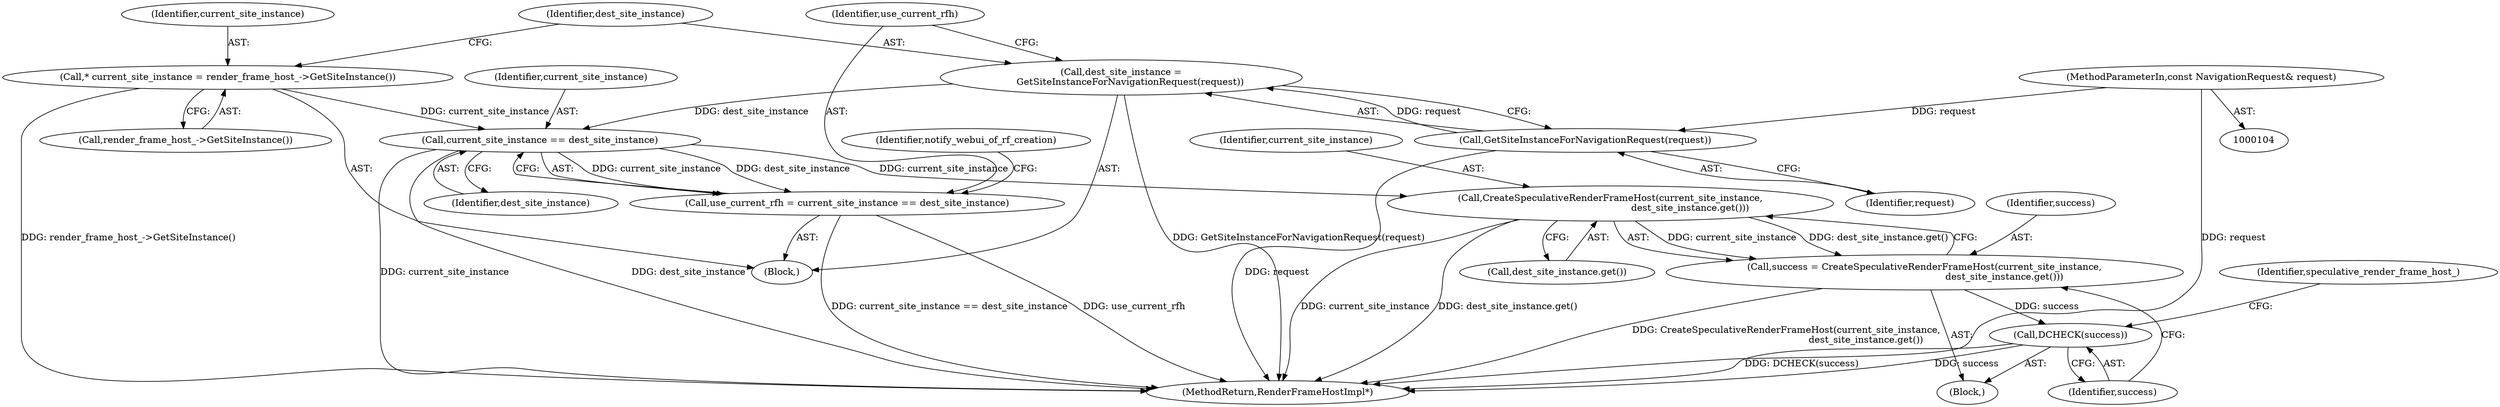 digraph "0_Chrome_5cd363bc34f508c63b66e653bc41bd1783a4b711@pointer" {
"1000129" [label="(Call,current_site_instance == dest_site_instance)"];
"1000118" [label="(Call,* current_site_instance = render_frame_host_->GetSiteInstance())"];
"1000122" [label="(Call,dest_site_instance =\n      GetSiteInstanceForNavigationRequest(request))"];
"1000124" [label="(Call,GetSiteInstanceForNavigationRequest(request))"];
"1000105" [label="(MethodParameterIn,const NavigationRequest& request)"];
"1000127" [label="(Call,use_current_rfh = current_site_instance == dest_site_instance)"];
"1000179" [label="(Call,CreateSpeculativeRenderFrameHost(current_site_instance,\n                                                      dest_site_instance.get()))"];
"1000177" [label="(Call,success = CreateSpeculativeRenderFrameHost(current_site_instance,\n                                                      dest_site_instance.get()))"];
"1000182" [label="(Call,DCHECK(success))"];
"1000130" [label="(Identifier,current_site_instance)"];
"1000125" [label="(Identifier,request)"];
"1000106" [label="(Block,)"];
"1000182" [label="(Call,DCHECK(success))"];
"1000179" [label="(Call,CreateSpeculativeRenderFrameHost(current_site_instance,\n                                                      dest_site_instance.get()))"];
"1000120" [label="(Call,render_frame_host_->GetSiteInstance())"];
"1000180" [label="(Identifier,current_site_instance)"];
"1000127" [label="(Call,use_current_rfh = current_site_instance == dest_site_instance)"];
"1000275" [label="(MethodReturn,RenderFrameHostImpl*)"];
"1000119" [label="(Identifier,current_site_instance)"];
"1000174" [label="(Block,)"];
"1000124" [label="(Call,GetSiteInstanceForNavigationRequest(request))"];
"1000118" [label="(Call,* current_site_instance = render_frame_host_->GetSiteInstance())"];
"1000178" [label="(Identifier,success)"];
"1000123" [label="(Identifier,dest_site_instance)"];
"1000129" [label="(Call,current_site_instance == dest_site_instance)"];
"1000131" [label="(Identifier,dest_site_instance)"];
"1000128" [label="(Identifier,use_current_rfh)"];
"1000183" [label="(Identifier,success)"];
"1000185" [label="(Identifier,speculative_render_frame_host_)"];
"1000181" [label="(Call,dest_site_instance.get())"];
"1000134" [label="(Identifier,notify_webui_of_rf_creation)"];
"1000177" [label="(Call,success = CreateSpeculativeRenderFrameHost(current_site_instance,\n                                                      dest_site_instance.get()))"];
"1000122" [label="(Call,dest_site_instance =\n      GetSiteInstanceForNavigationRequest(request))"];
"1000105" [label="(MethodParameterIn,const NavigationRequest& request)"];
"1000129" -> "1000127"  [label="AST: "];
"1000129" -> "1000131"  [label="CFG: "];
"1000130" -> "1000129"  [label="AST: "];
"1000131" -> "1000129"  [label="AST: "];
"1000127" -> "1000129"  [label="CFG: "];
"1000129" -> "1000275"  [label="DDG: current_site_instance"];
"1000129" -> "1000275"  [label="DDG: dest_site_instance"];
"1000129" -> "1000127"  [label="DDG: current_site_instance"];
"1000129" -> "1000127"  [label="DDG: dest_site_instance"];
"1000118" -> "1000129"  [label="DDG: current_site_instance"];
"1000122" -> "1000129"  [label="DDG: dest_site_instance"];
"1000129" -> "1000179"  [label="DDG: current_site_instance"];
"1000118" -> "1000106"  [label="AST: "];
"1000118" -> "1000120"  [label="CFG: "];
"1000119" -> "1000118"  [label="AST: "];
"1000120" -> "1000118"  [label="AST: "];
"1000123" -> "1000118"  [label="CFG: "];
"1000118" -> "1000275"  [label="DDG: render_frame_host_->GetSiteInstance()"];
"1000122" -> "1000106"  [label="AST: "];
"1000122" -> "1000124"  [label="CFG: "];
"1000123" -> "1000122"  [label="AST: "];
"1000124" -> "1000122"  [label="AST: "];
"1000128" -> "1000122"  [label="CFG: "];
"1000122" -> "1000275"  [label="DDG: GetSiteInstanceForNavigationRequest(request)"];
"1000124" -> "1000122"  [label="DDG: request"];
"1000124" -> "1000125"  [label="CFG: "];
"1000125" -> "1000124"  [label="AST: "];
"1000124" -> "1000275"  [label="DDG: request"];
"1000105" -> "1000124"  [label="DDG: request"];
"1000105" -> "1000104"  [label="AST: "];
"1000105" -> "1000275"  [label="DDG: request"];
"1000127" -> "1000106"  [label="AST: "];
"1000128" -> "1000127"  [label="AST: "];
"1000134" -> "1000127"  [label="CFG: "];
"1000127" -> "1000275"  [label="DDG: current_site_instance == dest_site_instance"];
"1000127" -> "1000275"  [label="DDG: use_current_rfh"];
"1000179" -> "1000177"  [label="AST: "];
"1000179" -> "1000181"  [label="CFG: "];
"1000180" -> "1000179"  [label="AST: "];
"1000181" -> "1000179"  [label="AST: "];
"1000177" -> "1000179"  [label="CFG: "];
"1000179" -> "1000275"  [label="DDG: dest_site_instance.get()"];
"1000179" -> "1000275"  [label="DDG: current_site_instance"];
"1000179" -> "1000177"  [label="DDG: current_site_instance"];
"1000179" -> "1000177"  [label="DDG: dest_site_instance.get()"];
"1000177" -> "1000174"  [label="AST: "];
"1000178" -> "1000177"  [label="AST: "];
"1000183" -> "1000177"  [label="CFG: "];
"1000177" -> "1000275"  [label="DDG: CreateSpeculativeRenderFrameHost(current_site_instance,\n                                                      dest_site_instance.get())"];
"1000177" -> "1000182"  [label="DDG: success"];
"1000182" -> "1000174"  [label="AST: "];
"1000182" -> "1000183"  [label="CFG: "];
"1000183" -> "1000182"  [label="AST: "];
"1000185" -> "1000182"  [label="CFG: "];
"1000182" -> "1000275"  [label="DDG: DCHECK(success)"];
"1000182" -> "1000275"  [label="DDG: success"];
}
